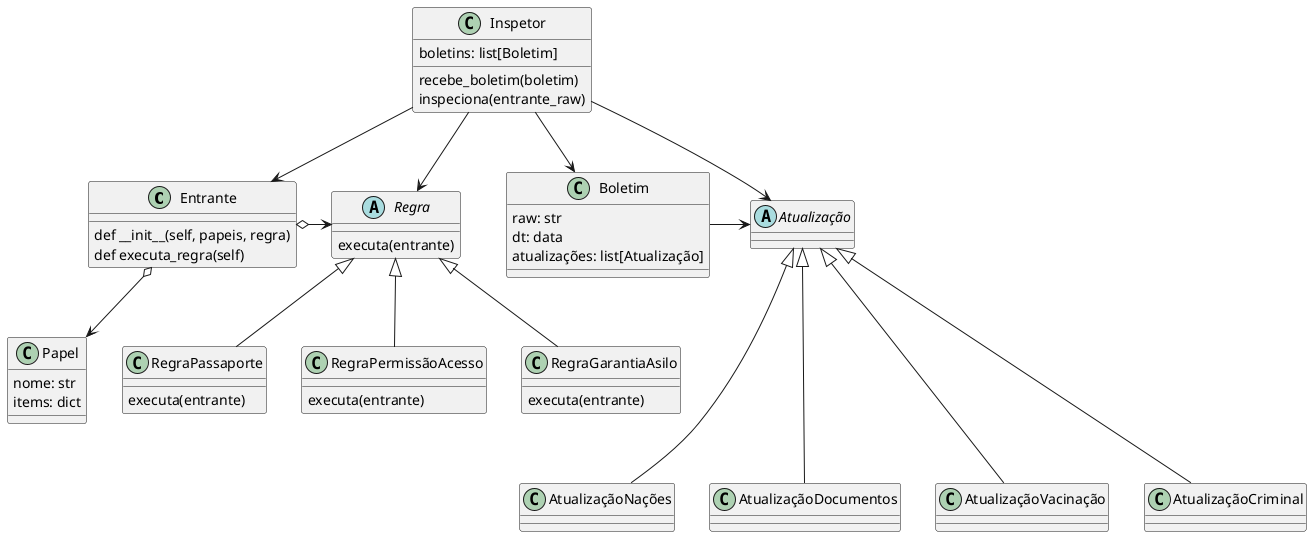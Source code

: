 @startuml

class Entrante{
    def __init__(self, papeis, regra)
    def executa_regra(self)
}

abstract Regra{
    executa(entrante)

}

class Papel{
    nome: str
    items: dict
}

class RegraPassaporte{
    executa(entrante)
}
class RegraPermissãoAcesso{
    executa(entrante)
}
class RegraGarantiaAsilo{
    executa(entrante)
}

class Boletim{
    raw: str
    dt: data
    atualizações: list[Atualização]
}

abstract Atualização
class AtualizaçãoNações
class AtualizaçãoDocumentos
class AtualizaçãoVacinação
class AtualizaçãoCriminal



class Inspetor{
    boletins: list[Boletim]
    recebe_boletim(boletim)
    inspeciona(entrante_raw)
}

Inspetor --> Entrante
Inspetor --> Regra
Inspetor --> Boletim
Inspetor --> Atualização

Entrante o-> Regra
Entrante o--> Papel
Regra <|-- RegraPassaporte
Regra <|-- RegraPermissãoAcesso
Regra <|-- RegraGarantiaAsilo

Atualização <|--- AtualizaçãoNações
Atualização <|--- AtualizaçãoDocumentos
Atualização <|--- AtualizaçãoVacinação
Atualização <|--- AtualizaçãoCriminal

Boletim -> Atualização
@enduml